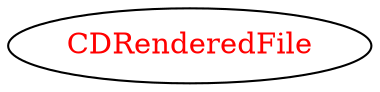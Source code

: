 digraph dependencyGraph {
 concentrate=true;
 ranksep="2.0";
 rankdir="LR"; 
 splines="ortho";
"CDRenderedFile" [fontcolor="red"];
}
